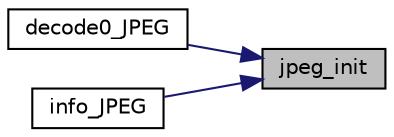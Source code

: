 digraph "jpeg_init"
{
 // LATEX_PDF_SIZE
  edge [fontname="Helvetica",fontsize="10",labelfontname="Helvetica",labelfontsize="10"];
  node [fontname="Helvetica",fontsize="10",shape=record];
  rankdir="RL";
  Node1 [label="jpeg_init",height=0.2,width=0.4,color="black", fillcolor="grey75", style="filled", fontcolor="black",tooltip=" "];
  Node1 -> Node2 [dir="back",color="midnightblue",fontsize="10",style="solid",fontname="Helvetica"];
  Node2 [label="decode0_JPEG",height=0.2,width=0.4,color="black", fillcolor="white", style="filled",URL="$jpeg_8c.html#a32ac7167599fca6c65d46e1ffe1d6dfa",tooltip=" "];
  Node1 -> Node3 [dir="back",color="midnightblue",fontsize="10",style="solid",fontname="Helvetica"];
  Node3 [label="info_JPEG",height=0.2,width=0.4,color="black", fillcolor="white", style="filled",URL="$jpeg_8c.html#a8b131e24e842265c14236b5293550b76",tooltip=" "];
}
